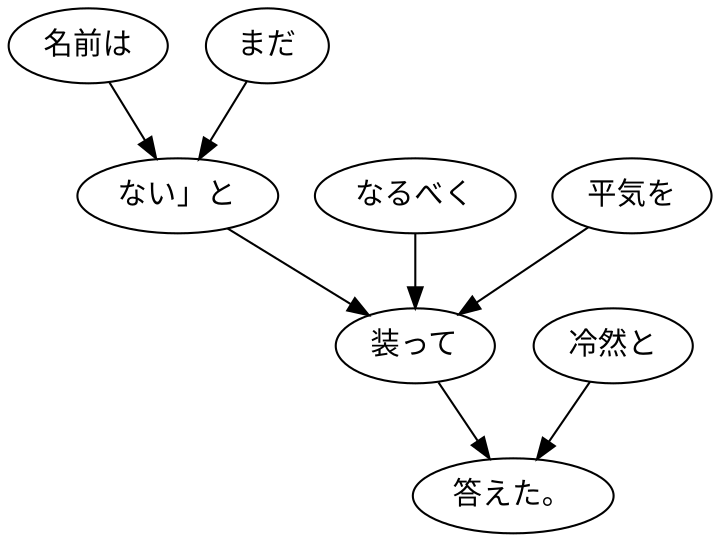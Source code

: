 digraph graph202 {
	node0 [label="名前は"];
	node1 [label="まだ"];
	node2 [label="ない」と"];
	node3 [label="なるべく"];
	node4 [label="平気を"];
	node5 [label="装って"];
	node6 [label="冷然と"];
	node7 [label="答えた。"];
	node0 -> node2;
	node1 -> node2;
	node2 -> node5;
	node3 -> node5;
	node4 -> node5;
	node5 -> node7;
	node6 -> node7;
}

